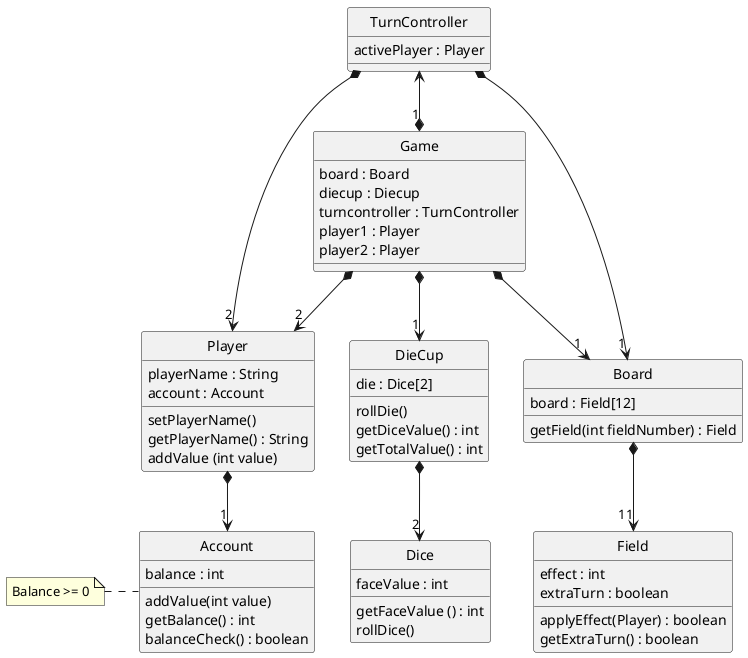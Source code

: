 @startuml ClassDiagram
skinparam style strictuml

class "Game" as Game {
    board : Board
    diecup : Diecup
    turncontroller : TurnController
    player1 : Player
    player2 : Player

}
class "TurnController" as TurnController {
    activePlayer : Player

}
class "Player" as Player {
    playerName : String
    account : Account

    setPlayerName()
    getPlayerName() : String
    addValue (int value)

}

class "Account" as Account {
    balance : int

    addValue(int value)
    getBalance() : int
    balanceCheck() : boolean
}
note left
    Balance >= 0
    end note

class "DieCup" as Diecup {
    die : Dice[2]
    
    rollDie()
    getDiceValue() : int
    getTotalValue() : int
}

class "Dice" as Dice {
    faceValue : int

    getFaceValue () : int
    rollDice()
}

class "Board" as Board {
    board : Field[12]
    
    getField(int fieldNumber) : Field
}

class "Field" as Field {
    effect : int
    extraTurn : boolean

    applyEffect(Player) : boolean
    getExtraTurn() : boolean
}


Player *--> "1" Account
Game *--> "2" Player 
Game *--> "1" Board
Board  *--> "11" Field
Game  *--> "1" Diecup
Diecup *--> "2" Dice
TurnController *--> "2" Player
TurnController *--> "1" Board
TurnController <--* "1" Game
@enduml